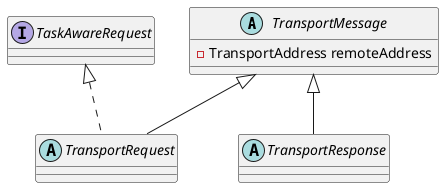@startuml

abstract class TransportMessage{
    -TransportAddress remoteAddress
}

abstract class TransportRequest extends TransportMessage implements TaskAwareRequest{

}

abstract class TransportResponse extends TransportMessage{

}

@enduml